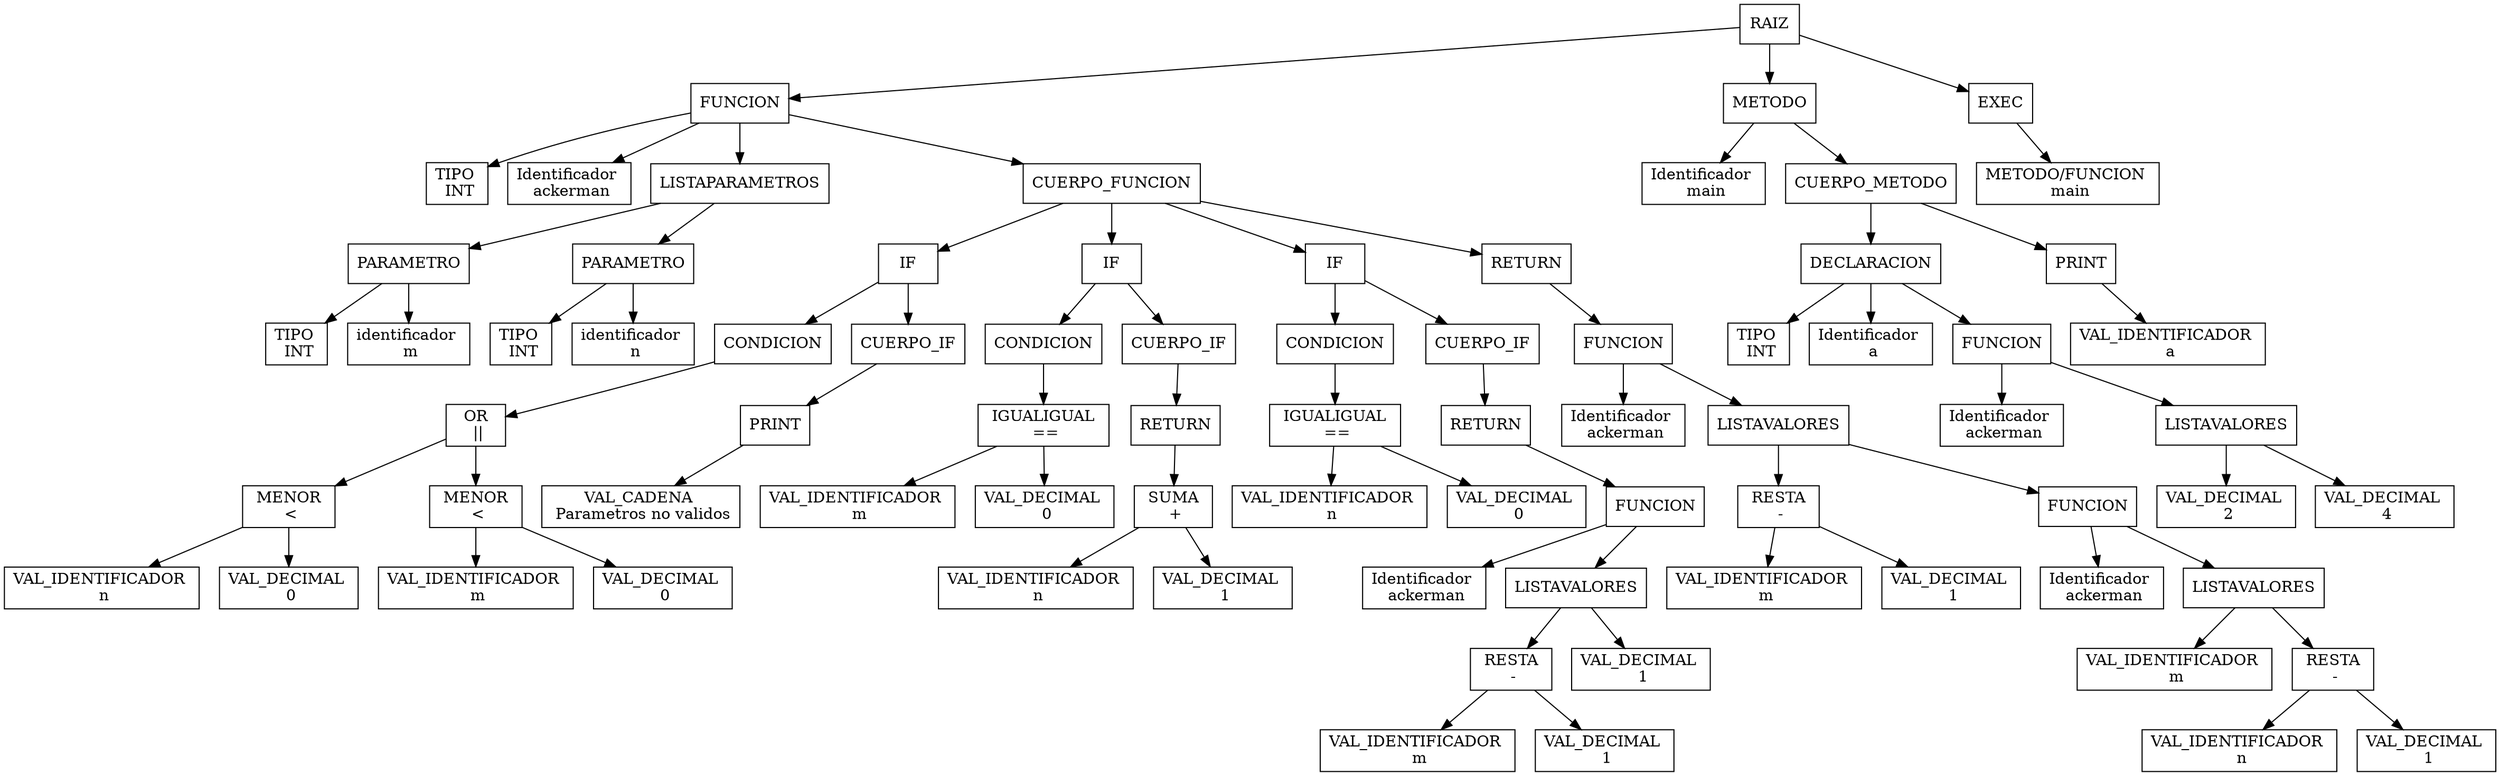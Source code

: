 digraph G{node[shape="box"]Nodo0[label="RAIZ"];
Nodo1[label="FUNCION"];
Nodo0->Nodo1;
Nodo2[label="TIPO \n INT"];
Nodo1->Nodo2;
Nodo3[label="Identificador \n ackerman"];
Nodo1->Nodo3;
Nodo4[label="LISTAPARAMETROS"];
Nodo1->Nodo4;
Nodo5[label="PARAMETRO"];
Nodo4->Nodo5;
Nodo6[label="TIPO \n INT"];
Nodo5->Nodo6;
Nodo7[label="identificador \n m"];
Nodo5->Nodo7;
Nodo8[label="PARAMETRO"];
Nodo4->Nodo8;
Nodo9[label="TIPO \n INT"];
Nodo8->Nodo9;
Nodo10[label="identificador \n n"];
Nodo8->Nodo10;
Nodo11[label="CUERPO_FUNCION"];
Nodo1->Nodo11;
Nodo12[label="IF"];
Nodo11->Nodo12;
Nodo13[label="CONDICION"];
Nodo12->Nodo13;
Nodo14[label=" OR \n ||"];
Nodo13->Nodo14;
Nodo15[label=" MENOR \n <"];
Nodo14->Nodo15;
Nodo16[label="VAL_IDENTIFICADOR \n n"];
Nodo15->Nodo16;
Nodo17[label="VAL_DECIMAL \n 0"];
Nodo15->Nodo17;
Nodo18[label=" MENOR \n <"];
Nodo14->Nodo18;
Nodo19[label="VAL_IDENTIFICADOR \n m"];
Nodo18->Nodo19;
Nodo20[label="VAL_DECIMAL \n 0"];
Nodo18->Nodo20;
Nodo21[label="CUERPO_IF"];
Nodo12->Nodo21;
Nodo22[label="PRINT"];
Nodo21->Nodo22;
Nodo23[label="VAL_CADENA \n Parametros no validos"];
Nodo22->Nodo23;
Nodo24[label="IF"];
Nodo11->Nodo24;
Nodo25[label="CONDICION"];
Nodo24->Nodo25;
Nodo26[label=" IGUALIGUAL \n =="];
Nodo25->Nodo26;
Nodo27[label="VAL_IDENTIFICADOR \n m"];
Nodo26->Nodo27;
Nodo28[label="VAL_DECIMAL \n 0"];
Nodo26->Nodo28;
Nodo29[label="CUERPO_IF"];
Nodo24->Nodo29;
Nodo30[label="RETURN"];
Nodo29->Nodo30;
Nodo31[label=" SUMA \n +"];
Nodo30->Nodo31;
Nodo32[label="VAL_IDENTIFICADOR \n n"];
Nodo31->Nodo32;
Nodo33[label="VAL_DECIMAL \n 1"];
Nodo31->Nodo33;
Nodo34[label="IF"];
Nodo11->Nodo34;
Nodo35[label="CONDICION"];
Nodo34->Nodo35;
Nodo36[label=" IGUALIGUAL \n =="];
Nodo35->Nodo36;
Nodo37[label="VAL_IDENTIFICADOR \n n"];
Nodo36->Nodo37;
Nodo38[label="VAL_DECIMAL \n 0"];
Nodo36->Nodo38;
Nodo39[label="CUERPO_IF"];
Nodo34->Nodo39;
Nodo40[label="RETURN"];
Nodo39->Nodo40;
Nodo41[label="FUNCION"];
Nodo40->Nodo41;
Nodo42[label="Identificador \n ackerman"];
Nodo41->Nodo42;
Nodo43[label="LISTAVALORES"];
Nodo41->Nodo43;
Nodo44[label=" RESTA \n -"];
Nodo43->Nodo44;
Nodo45[label="VAL_IDENTIFICADOR \n m"];
Nodo44->Nodo45;
Nodo46[label="VAL_DECIMAL \n 1"];
Nodo44->Nodo46;
Nodo47[label="VAL_DECIMAL \n 1"];
Nodo43->Nodo47;
Nodo48[label="RETURN"];
Nodo11->Nodo48;
Nodo49[label="FUNCION"];
Nodo48->Nodo49;
Nodo50[label="Identificador \n ackerman"];
Nodo49->Nodo50;
Nodo51[label="LISTAVALORES"];
Nodo49->Nodo51;
Nodo52[label=" RESTA \n -"];
Nodo51->Nodo52;
Nodo53[label="VAL_IDENTIFICADOR \n m"];
Nodo52->Nodo53;
Nodo54[label="VAL_DECIMAL \n 1"];
Nodo52->Nodo54;
Nodo55[label="FUNCION"];
Nodo51->Nodo55;
Nodo56[label="Identificador \n ackerman"];
Nodo55->Nodo56;
Nodo57[label="LISTAVALORES"];
Nodo55->Nodo57;
Nodo58[label="VAL_IDENTIFICADOR \n m"];
Nodo57->Nodo58;
Nodo59[label=" RESTA \n -"];
Nodo57->Nodo59;
Nodo60[label="VAL_IDENTIFICADOR \n n"];
Nodo59->Nodo60;
Nodo61[label="VAL_DECIMAL \n 1"];
Nodo59->Nodo61;
Nodo62[label="METODO"];
Nodo0->Nodo62;
Nodo63[label="Identificador \n main"];
Nodo62->Nodo63;
Nodo64[label="CUERPO_METODO"];
Nodo62->Nodo64;
Nodo65[label="DECLARACION"];
Nodo64->Nodo65;
Nodo66[label="TIPO \n INT"];
Nodo65->Nodo66;
Nodo67[label="Identificador \n a"];
Nodo65->Nodo67;
Nodo68[label="FUNCION"];
Nodo65->Nodo68;
Nodo69[label="Identificador \n ackerman"];
Nodo68->Nodo69;
Nodo70[label="LISTAVALORES"];
Nodo68->Nodo70;
Nodo71[label="VAL_DECIMAL \n 2"];
Nodo70->Nodo71;
Nodo72[label="VAL_DECIMAL \n 4"];
Nodo70->Nodo72;
Nodo73[label="PRINT"];
Nodo64->Nodo73;
Nodo74[label="VAL_IDENTIFICADOR \n a"];
Nodo73->Nodo74;
Nodo75[label="EXEC"];
Nodo0->Nodo75;
Nodo76[label="METODO/FUNCION \n main"];
Nodo75->Nodo76;
}